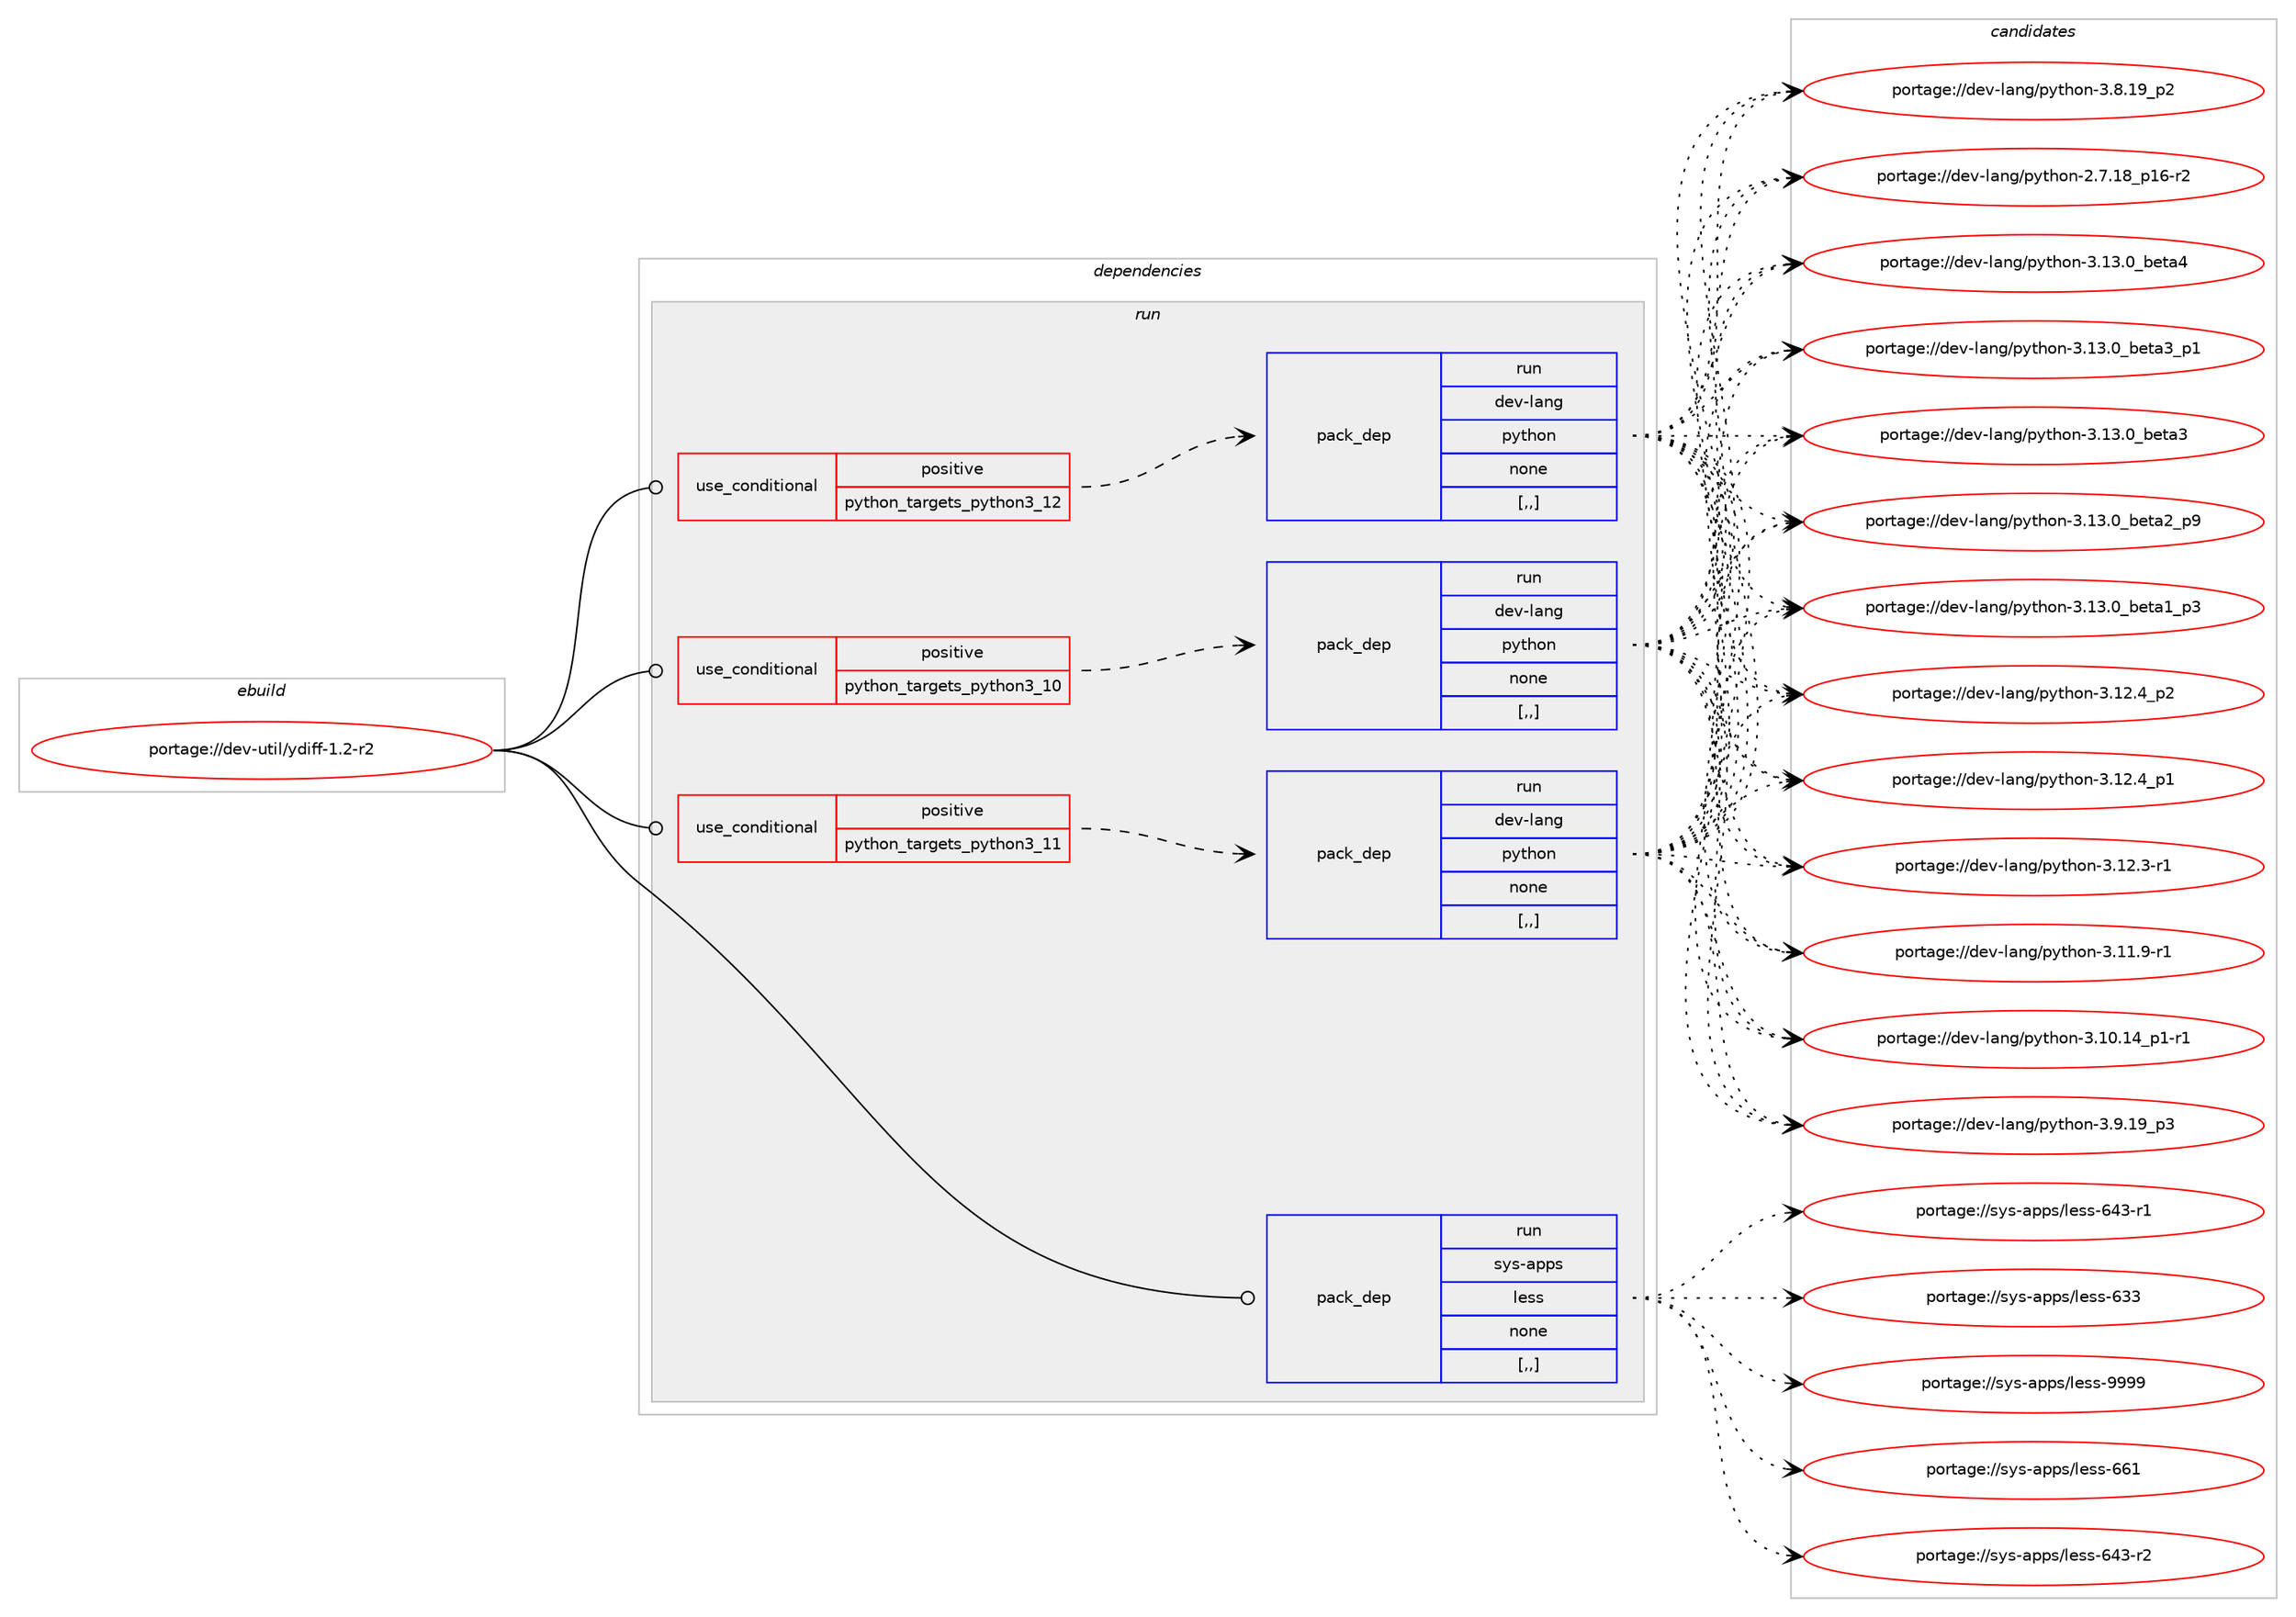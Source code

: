 digraph prolog {

# *************
# Graph options
# *************

newrank=true;
concentrate=true;
compound=true;
graph [rankdir=LR,fontname=Helvetica,fontsize=10,ranksep=1.5];#, ranksep=2.5, nodesep=0.2];
edge  [arrowhead=vee];
node  [fontname=Helvetica,fontsize=10];

# **********
# The ebuild
# **********

subgraph cluster_leftcol {
color=gray;
label=<<i>ebuild</i>>;
id [label="portage://dev-util/ydiff-1.2-r2", color=red, width=4, href="../dev-util/ydiff-1.2-r2.svg"];
}

# ****************
# The dependencies
# ****************

subgraph cluster_midcol {
color=gray;
label=<<i>dependencies</i>>;
subgraph cluster_compile {
fillcolor="#eeeeee";
style=filled;
label=<<i>compile</i>>;
}
subgraph cluster_compileandrun {
fillcolor="#eeeeee";
style=filled;
label=<<i>compile and run</i>>;
}
subgraph cluster_run {
fillcolor="#eeeeee";
style=filled;
label=<<i>run</i>>;
subgraph cond61909 {
dependency220191 [label=<<TABLE BORDER="0" CELLBORDER="1" CELLSPACING="0" CELLPADDING="4"><TR><TD ROWSPAN="3" CELLPADDING="10">use_conditional</TD></TR><TR><TD>positive</TD></TR><TR><TD>python_targets_python3_10</TD></TR></TABLE>>, shape=none, color=red];
subgraph pack156832 {
dependency220192 [label=<<TABLE BORDER="0" CELLBORDER="1" CELLSPACING="0" CELLPADDING="4" WIDTH="220"><TR><TD ROWSPAN="6" CELLPADDING="30">pack_dep</TD></TR><TR><TD WIDTH="110">run</TD></TR><TR><TD>dev-lang</TD></TR><TR><TD>python</TD></TR><TR><TD>none</TD></TR><TR><TD>[,,]</TD></TR></TABLE>>, shape=none, color=blue];
}
dependency220191:e -> dependency220192:w [weight=20,style="dashed",arrowhead="vee"];
}
id:e -> dependency220191:w [weight=20,style="solid",arrowhead="odot"];
subgraph cond61910 {
dependency220193 [label=<<TABLE BORDER="0" CELLBORDER="1" CELLSPACING="0" CELLPADDING="4"><TR><TD ROWSPAN="3" CELLPADDING="10">use_conditional</TD></TR><TR><TD>positive</TD></TR><TR><TD>python_targets_python3_11</TD></TR></TABLE>>, shape=none, color=red];
subgraph pack156833 {
dependency220194 [label=<<TABLE BORDER="0" CELLBORDER="1" CELLSPACING="0" CELLPADDING="4" WIDTH="220"><TR><TD ROWSPAN="6" CELLPADDING="30">pack_dep</TD></TR><TR><TD WIDTH="110">run</TD></TR><TR><TD>dev-lang</TD></TR><TR><TD>python</TD></TR><TR><TD>none</TD></TR><TR><TD>[,,]</TD></TR></TABLE>>, shape=none, color=blue];
}
dependency220193:e -> dependency220194:w [weight=20,style="dashed",arrowhead="vee"];
}
id:e -> dependency220193:w [weight=20,style="solid",arrowhead="odot"];
subgraph cond61911 {
dependency220195 [label=<<TABLE BORDER="0" CELLBORDER="1" CELLSPACING="0" CELLPADDING="4"><TR><TD ROWSPAN="3" CELLPADDING="10">use_conditional</TD></TR><TR><TD>positive</TD></TR><TR><TD>python_targets_python3_12</TD></TR></TABLE>>, shape=none, color=red];
subgraph pack156834 {
dependency220196 [label=<<TABLE BORDER="0" CELLBORDER="1" CELLSPACING="0" CELLPADDING="4" WIDTH="220"><TR><TD ROWSPAN="6" CELLPADDING="30">pack_dep</TD></TR><TR><TD WIDTH="110">run</TD></TR><TR><TD>dev-lang</TD></TR><TR><TD>python</TD></TR><TR><TD>none</TD></TR><TR><TD>[,,]</TD></TR></TABLE>>, shape=none, color=blue];
}
dependency220195:e -> dependency220196:w [weight=20,style="dashed",arrowhead="vee"];
}
id:e -> dependency220195:w [weight=20,style="solid",arrowhead="odot"];
subgraph pack156835 {
dependency220197 [label=<<TABLE BORDER="0" CELLBORDER="1" CELLSPACING="0" CELLPADDING="4" WIDTH="220"><TR><TD ROWSPAN="6" CELLPADDING="30">pack_dep</TD></TR><TR><TD WIDTH="110">run</TD></TR><TR><TD>sys-apps</TD></TR><TR><TD>less</TD></TR><TR><TD>none</TD></TR><TR><TD>[,,]</TD></TR></TABLE>>, shape=none, color=blue];
}
id:e -> dependency220197:w [weight=20,style="solid",arrowhead="odot"];
}
}

# **************
# The candidates
# **************

subgraph cluster_choices {
rank=same;
color=gray;
label=<<i>candidates</i>>;

subgraph choice156832 {
color=black;
nodesep=1;
choice1001011184510897110103471121211161041111104551464951464895981011169752 [label="portage://dev-lang/python-3.13.0_beta4", color=red, width=4,href="../dev-lang/python-3.13.0_beta4.svg"];
choice10010111845108971101034711212111610411111045514649514648959810111697519511249 [label="portage://dev-lang/python-3.13.0_beta3_p1", color=red, width=4,href="../dev-lang/python-3.13.0_beta3_p1.svg"];
choice1001011184510897110103471121211161041111104551464951464895981011169751 [label="portage://dev-lang/python-3.13.0_beta3", color=red, width=4,href="../dev-lang/python-3.13.0_beta3.svg"];
choice10010111845108971101034711212111610411111045514649514648959810111697509511257 [label="portage://dev-lang/python-3.13.0_beta2_p9", color=red, width=4,href="../dev-lang/python-3.13.0_beta2_p9.svg"];
choice10010111845108971101034711212111610411111045514649514648959810111697499511251 [label="portage://dev-lang/python-3.13.0_beta1_p3", color=red, width=4,href="../dev-lang/python-3.13.0_beta1_p3.svg"];
choice100101118451089711010347112121116104111110455146495046529511250 [label="portage://dev-lang/python-3.12.4_p2", color=red, width=4,href="../dev-lang/python-3.12.4_p2.svg"];
choice100101118451089711010347112121116104111110455146495046529511249 [label="portage://dev-lang/python-3.12.4_p1", color=red, width=4,href="../dev-lang/python-3.12.4_p1.svg"];
choice100101118451089711010347112121116104111110455146495046514511449 [label="portage://dev-lang/python-3.12.3-r1", color=red, width=4,href="../dev-lang/python-3.12.3-r1.svg"];
choice100101118451089711010347112121116104111110455146494946574511449 [label="portage://dev-lang/python-3.11.9-r1", color=red, width=4,href="../dev-lang/python-3.11.9-r1.svg"];
choice100101118451089711010347112121116104111110455146494846495295112494511449 [label="portage://dev-lang/python-3.10.14_p1-r1", color=red, width=4,href="../dev-lang/python-3.10.14_p1-r1.svg"];
choice100101118451089711010347112121116104111110455146574649579511251 [label="portage://dev-lang/python-3.9.19_p3", color=red, width=4,href="../dev-lang/python-3.9.19_p3.svg"];
choice100101118451089711010347112121116104111110455146564649579511250 [label="portage://dev-lang/python-3.8.19_p2", color=red, width=4,href="../dev-lang/python-3.8.19_p2.svg"];
choice100101118451089711010347112121116104111110455046554649569511249544511450 [label="portage://dev-lang/python-2.7.18_p16-r2", color=red, width=4,href="../dev-lang/python-2.7.18_p16-r2.svg"];
dependency220192:e -> choice1001011184510897110103471121211161041111104551464951464895981011169752:w [style=dotted,weight="100"];
dependency220192:e -> choice10010111845108971101034711212111610411111045514649514648959810111697519511249:w [style=dotted,weight="100"];
dependency220192:e -> choice1001011184510897110103471121211161041111104551464951464895981011169751:w [style=dotted,weight="100"];
dependency220192:e -> choice10010111845108971101034711212111610411111045514649514648959810111697509511257:w [style=dotted,weight="100"];
dependency220192:e -> choice10010111845108971101034711212111610411111045514649514648959810111697499511251:w [style=dotted,weight="100"];
dependency220192:e -> choice100101118451089711010347112121116104111110455146495046529511250:w [style=dotted,weight="100"];
dependency220192:e -> choice100101118451089711010347112121116104111110455146495046529511249:w [style=dotted,weight="100"];
dependency220192:e -> choice100101118451089711010347112121116104111110455146495046514511449:w [style=dotted,weight="100"];
dependency220192:e -> choice100101118451089711010347112121116104111110455146494946574511449:w [style=dotted,weight="100"];
dependency220192:e -> choice100101118451089711010347112121116104111110455146494846495295112494511449:w [style=dotted,weight="100"];
dependency220192:e -> choice100101118451089711010347112121116104111110455146574649579511251:w [style=dotted,weight="100"];
dependency220192:e -> choice100101118451089711010347112121116104111110455146564649579511250:w [style=dotted,weight="100"];
dependency220192:e -> choice100101118451089711010347112121116104111110455046554649569511249544511450:w [style=dotted,weight="100"];
}
subgraph choice156833 {
color=black;
nodesep=1;
choice1001011184510897110103471121211161041111104551464951464895981011169752 [label="portage://dev-lang/python-3.13.0_beta4", color=red, width=4,href="../dev-lang/python-3.13.0_beta4.svg"];
choice10010111845108971101034711212111610411111045514649514648959810111697519511249 [label="portage://dev-lang/python-3.13.0_beta3_p1", color=red, width=4,href="../dev-lang/python-3.13.0_beta3_p1.svg"];
choice1001011184510897110103471121211161041111104551464951464895981011169751 [label="portage://dev-lang/python-3.13.0_beta3", color=red, width=4,href="../dev-lang/python-3.13.0_beta3.svg"];
choice10010111845108971101034711212111610411111045514649514648959810111697509511257 [label="portage://dev-lang/python-3.13.0_beta2_p9", color=red, width=4,href="../dev-lang/python-3.13.0_beta2_p9.svg"];
choice10010111845108971101034711212111610411111045514649514648959810111697499511251 [label="portage://dev-lang/python-3.13.0_beta1_p3", color=red, width=4,href="../dev-lang/python-3.13.0_beta1_p3.svg"];
choice100101118451089711010347112121116104111110455146495046529511250 [label="portage://dev-lang/python-3.12.4_p2", color=red, width=4,href="../dev-lang/python-3.12.4_p2.svg"];
choice100101118451089711010347112121116104111110455146495046529511249 [label="portage://dev-lang/python-3.12.4_p1", color=red, width=4,href="../dev-lang/python-3.12.4_p1.svg"];
choice100101118451089711010347112121116104111110455146495046514511449 [label="portage://dev-lang/python-3.12.3-r1", color=red, width=4,href="../dev-lang/python-3.12.3-r1.svg"];
choice100101118451089711010347112121116104111110455146494946574511449 [label="portage://dev-lang/python-3.11.9-r1", color=red, width=4,href="../dev-lang/python-3.11.9-r1.svg"];
choice100101118451089711010347112121116104111110455146494846495295112494511449 [label="portage://dev-lang/python-3.10.14_p1-r1", color=red, width=4,href="../dev-lang/python-3.10.14_p1-r1.svg"];
choice100101118451089711010347112121116104111110455146574649579511251 [label="portage://dev-lang/python-3.9.19_p3", color=red, width=4,href="../dev-lang/python-3.9.19_p3.svg"];
choice100101118451089711010347112121116104111110455146564649579511250 [label="portage://dev-lang/python-3.8.19_p2", color=red, width=4,href="../dev-lang/python-3.8.19_p2.svg"];
choice100101118451089711010347112121116104111110455046554649569511249544511450 [label="portage://dev-lang/python-2.7.18_p16-r2", color=red, width=4,href="../dev-lang/python-2.7.18_p16-r2.svg"];
dependency220194:e -> choice1001011184510897110103471121211161041111104551464951464895981011169752:w [style=dotted,weight="100"];
dependency220194:e -> choice10010111845108971101034711212111610411111045514649514648959810111697519511249:w [style=dotted,weight="100"];
dependency220194:e -> choice1001011184510897110103471121211161041111104551464951464895981011169751:w [style=dotted,weight="100"];
dependency220194:e -> choice10010111845108971101034711212111610411111045514649514648959810111697509511257:w [style=dotted,weight="100"];
dependency220194:e -> choice10010111845108971101034711212111610411111045514649514648959810111697499511251:w [style=dotted,weight="100"];
dependency220194:e -> choice100101118451089711010347112121116104111110455146495046529511250:w [style=dotted,weight="100"];
dependency220194:e -> choice100101118451089711010347112121116104111110455146495046529511249:w [style=dotted,weight="100"];
dependency220194:e -> choice100101118451089711010347112121116104111110455146495046514511449:w [style=dotted,weight="100"];
dependency220194:e -> choice100101118451089711010347112121116104111110455146494946574511449:w [style=dotted,weight="100"];
dependency220194:e -> choice100101118451089711010347112121116104111110455146494846495295112494511449:w [style=dotted,weight="100"];
dependency220194:e -> choice100101118451089711010347112121116104111110455146574649579511251:w [style=dotted,weight="100"];
dependency220194:e -> choice100101118451089711010347112121116104111110455146564649579511250:w [style=dotted,weight="100"];
dependency220194:e -> choice100101118451089711010347112121116104111110455046554649569511249544511450:w [style=dotted,weight="100"];
}
subgraph choice156834 {
color=black;
nodesep=1;
choice1001011184510897110103471121211161041111104551464951464895981011169752 [label="portage://dev-lang/python-3.13.0_beta4", color=red, width=4,href="../dev-lang/python-3.13.0_beta4.svg"];
choice10010111845108971101034711212111610411111045514649514648959810111697519511249 [label="portage://dev-lang/python-3.13.0_beta3_p1", color=red, width=4,href="../dev-lang/python-3.13.0_beta3_p1.svg"];
choice1001011184510897110103471121211161041111104551464951464895981011169751 [label="portage://dev-lang/python-3.13.0_beta3", color=red, width=4,href="../dev-lang/python-3.13.0_beta3.svg"];
choice10010111845108971101034711212111610411111045514649514648959810111697509511257 [label="portage://dev-lang/python-3.13.0_beta2_p9", color=red, width=4,href="../dev-lang/python-3.13.0_beta2_p9.svg"];
choice10010111845108971101034711212111610411111045514649514648959810111697499511251 [label="portage://dev-lang/python-3.13.0_beta1_p3", color=red, width=4,href="../dev-lang/python-3.13.0_beta1_p3.svg"];
choice100101118451089711010347112121116104111110455146495046529511250 [label="portage://dev-lang/python-3.12.4_p2", color=red, width=4,href="../dev-lang/python-3.12.4_p2.svg"];
choice100101118451089711010347112121116104111110455146495046529511249 [label="portage://dev-lang/python-3.12.4_p1", color=red, width=4,href="../dev-lang/python-3.12.4_p1.svg"];
choice100101118451089711010347112121116104111110455146495046514511449 [label="portage://dev-lang/python-3.12.3-r1", color=red, width=4,href="../dev-lang/python-3.12.3-r1.svg"];
choice100101118451089711010347112121116104111110455146494946574511449 [label="portage://dev-lang/python-3.11.9-r1", color=red, width=4,href="../dev-lang/python-3.11.9-r1.svg"];
choice100101118451089711010347112121116104111110455146494846495295112494511449 [label="portage://dev-lang/python-3.10.14_p1-r1", color=red, width=4,href="../dev-lang/python-3.10.14_p1-r1.svg"];
choice100101118451089711010347112121116104111110455146574649579511251 [label="portage://dev-lang/python-3.9.19_p3", color=red, width=4,href="../dev-lang/python-3.9.19_p3.svg"];
choice100101118451089711010347112121116104111110455146564649579511250 [label="portage://dev-lang/python-3.8.19_p2", color=red, width=4,href="../dev-lang/python-3.8.19_p2.svg"];
choice100101118451089711010347112121116104111110455046554649569511249544511450 [label="portage://dev-lang/python-2.7.18_p16-r2", color=red, width=4,href="../dev-lang/python-2.7.18_p16-r2.svg"];
dependency220196:e -> choice1001011184510897110103471121211161041111104551464951464895981011169752:w [style=dotted,weight="100"];
dependency220196:e -> choice10010111845108971101034711212111610411111045514649514648959810111697519511249:w [style=dotted,weight="100"];
dependency220196:e -> choice1001011184510897110103471121211161041111104551464951464895981011169751:w [style=dotted,weight="100"];
dependency220196:e -> choice10010111845108971101034711212111610411111045514649514648959810111697509511257:w [style=dotted,weight="100"];
dependency220196:e -> choice10010111845108971101034711212111610411111045514649514648959810111697499511251:w [style=dotted,weight="100"];
dependency220196:e -> choice100101118451089711010347112121116104111110455146495046529511250:w [style=dotted,weight="100"];
dependency220196:e -> choice100101118451089711010347112121116104111110455146495046529511249:w [style=dotted,weight="100"];
dependency220196:e -> choice100101118451089711010347112121116104111110455146495046514511449:w [style=dotted,weight="100"];
dependency220196:e -> choice100101118451089711010347112121116104111110455146494946574511449:w [style=dotted,weight="100"];
dependency220196:e -> choice100101118451089711010347112121116104111110455146494846495295112494511449:w [style=dotted,weight="100"];
dependency220196:e -> choice100101118451089711010347112121116104111110455146574649579511251:w [style=dotted,weight="100"];
dependency220196:e -> choice100101118451089711010347112121116104111110455146564649579511250:w [style=dotted,weight="100"];
dependency220196:e -> choice100101118451089711010347112121116104111110455046554649569511249544511450:w [style=dotted,weight="100"];
}
subgraph choice156835 {
color=black;
nodesep=1;
choice1151211154597112112115471081011151154557575757 [label="portage://sys-apps/less-9999", color=red, width=4,href="../sys-apps/less-9999.svg"];
choice11512111545971121121154710810111511545545449 [label="portage://sys-apps/less-661", color=red, width=4,href="../sys-apps/less-661.svg"];
choice115121115459711211211547108101115115455452514511450 [label="portage://sys-apps/less-643-r2", color=red, width=4,href="../sys-apps/less-643-r2.svg"];
choice115121115459711211211547108101115115455452514511449 [label="portage://sys-apps/less-643-r1", color=red, width=4,href="../sys-apps/less-643-r1.svg"];
choice11512111545971121121154710810111511545545151 [label="portage://sys-apps/less-633", color=red, width=4,href="../sys-apps/less-633.svg"];
dependency220197:e -> choice1151211154597112112115471081011151154557575757:w [style=dotted,weight="100"];
dependency220197:e -> choice11512111545971121121154710810111511545545449:w [style=dotted,weight="100"];
dependency220197:e -> choice115121115459711211211547108101115115455452514511450:w [style=dotted,weight="100"];
dependency220197:e -> choice115121115459711211211547108101115115455452514511449:w [style=dotted,weight="100"];
dependency220197:e -> choice11512111545971121121154710810111511545545151:w [style=dotted,weight="100"];
}
}

}
